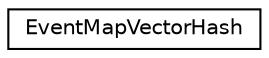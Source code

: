 digraph "Graphical Class Hierarchy"
{
  edge [fontname="Helvetica",fontsize="10",labelfontname="Helvetica",labelfontsize="10"];
  node [fontname="Helvetica",fontsize="10",shape=record];
  rankdir="LR";
  Node0 [label="EventMapVectorHash",height=0.2,width=0.4,color="black", fillcolor="white", style="filled",URL="$structkaldi_1_1EventMapVectorHash.html"];
}
